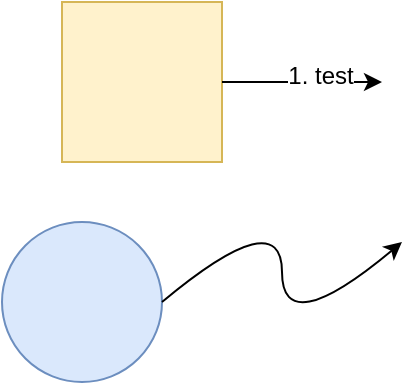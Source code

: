 <mxfile version="10.7.5" type="github"><diagram id="KL2dVPIhu-elZA76U5pm" name="Page-1"><mxGraphModel dx="724" dy="541" grid="1" gridSize="10" guides="1" tooltips="1" connect="1" arrows="1" fold="1" page="1" pageScale="1" pageWidth="850" pageHeight="1100" math="0" shadow="0"><root><mxCell id="0"/><mxCell id="1" parent="0"/><mxCell id="0u5jvjaaX8IL6uJe7Vme-1" value="" style="whiteSpace=wrap;html=1;aspect=fixed;fillColor=#fff2cc;strokeColor=#d6b656;" parent="1" vertex="1"><mxGeometry x="80" y="80" width="80" height="80" as="geometry"/></mxCell><mxCell id="0u5jvjaaX8IL6uJe7Vme-2" value="" style="endArrow=classic;html=1;" parent="1" source="0u5jvjaaX8IL6uJe7Vme-1" edge="1"><mxGeometry width="50" height="50" relative="1" as="geometry"><mxPoint x="80" y="230" as="sourcePoint"/><mxPoint x="240" y="120" as="targetPoint"/><Array as="points"/></mxGeometry></mxCell><mxCell id="0u5jvjaaX8IL6uJe7Vme-3" value="1. test&lt;br&gt;" style="text;html=1;resizable=0;points=[];align=center;verticalAlign=middle;labelBackgroundColor=#ffffff;" parent="0u5jvjaaX8IL6uJe7Vme-2" vertex="1" connectable="0"><mxGeometry x="0.224" y="3" relative="1" as="geometry"><mxPoint as="offset"/></mxGeometry></mxCell><mxCell id="0IEYZVc0bQsP-lcuSKVx-1" value="" style="ellipse;whiteSpace=wrap;html=1;aspect=fixed;fillColor=#dae8fc;strokeColor=#6c8ebf;" vertex="1" parent="1"><mxGeometry x="50" y="190" width="80" height="80" as="geometry"/></mxCell><mxCell id="0IEYZVc0bQsP-lcuSKVx-2" value="" style="curved=1;endArrow=classic;html=1;exitX=1;exitY=0.5;exitDx=0;exitDy=0;" edge="1" parent="1" source="0IEYZVc0bQsP-lcuSKVx-1"><mxGeometry width="50" height="50" relative="1" as="geometry"><mxPoint x="50" y="340" as="sourcePoint"/><mxPoint x="250" y="200" as="targetPoint"/><Array as="points"><mxPoint x="190" y="180"/><mxPoint x="190" y="250"/></Array></mxGeometry></mxCell></root></mxGraphModel></diagram></mxfile>